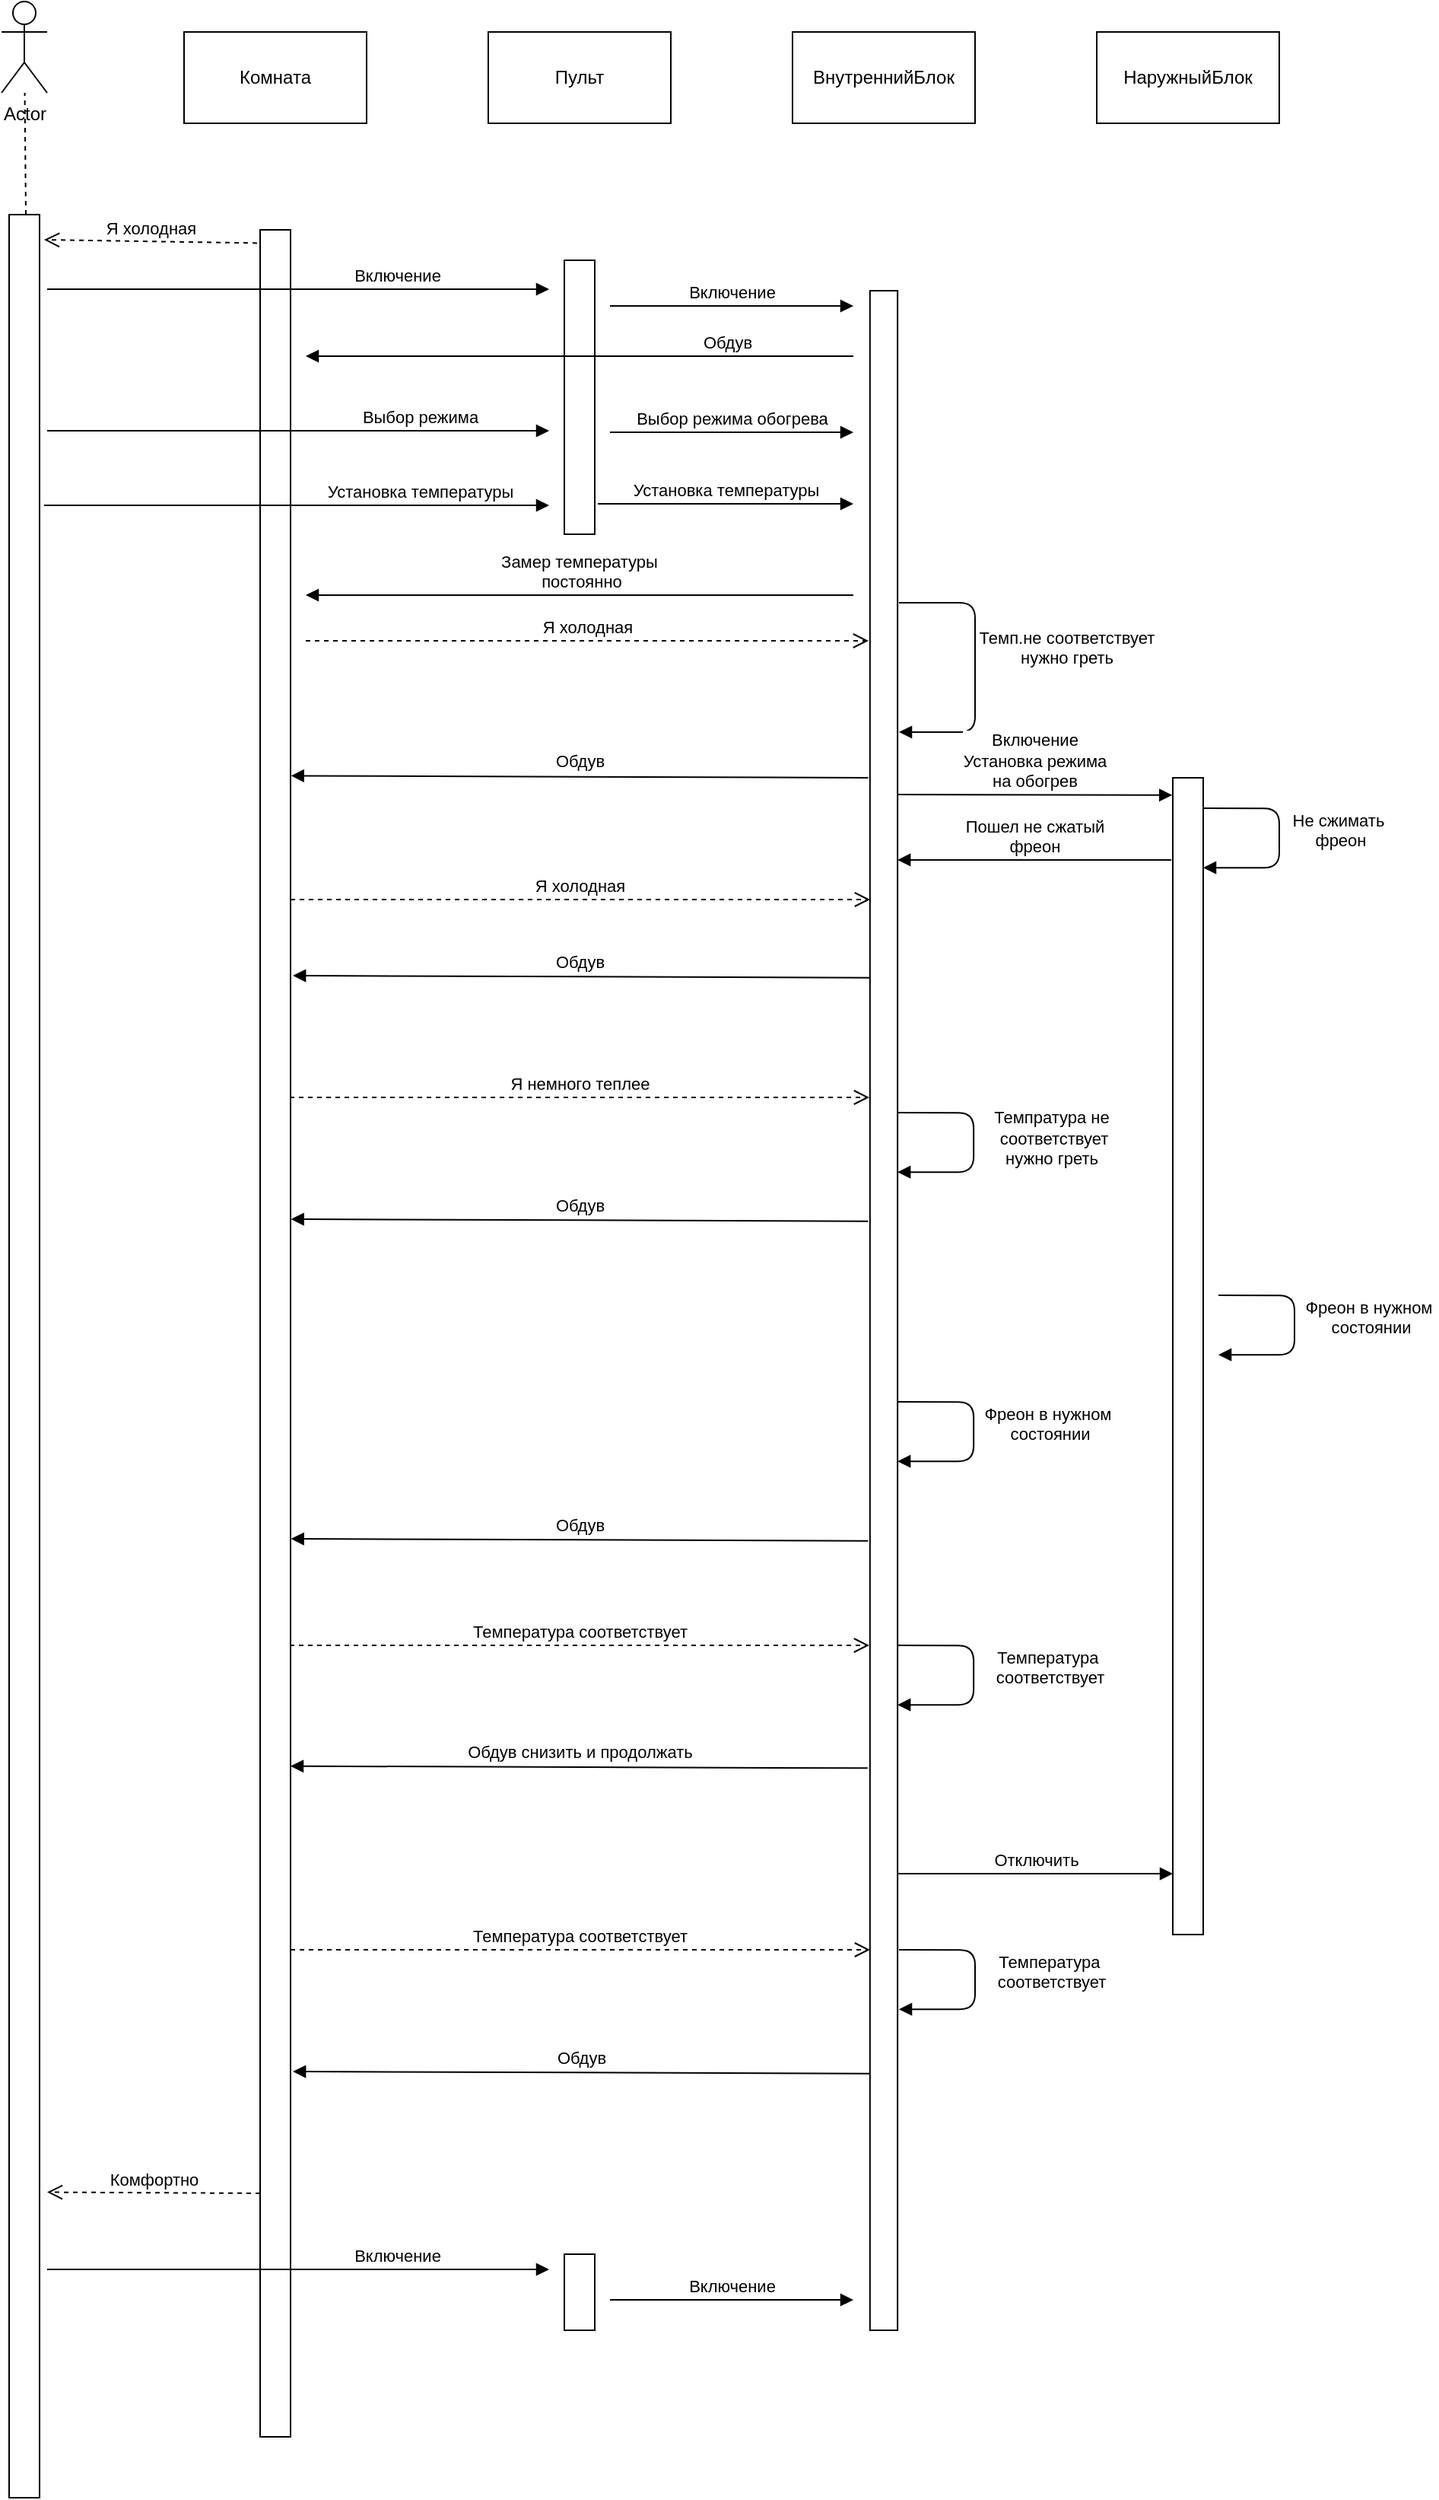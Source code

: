 <mxfile version="15.2.9" type="github">
  <diagram id="fSP1RlAC8vX0w-eQDweL" name="Page-1">
    <mxGraphModel dx="1612" dy="980" grid="1" gridSize="10" guides="1" tooltips="1" connect="1" arrows="1" fold="1" page="1" pageScale="1" pageWidth="827" pageHeight="1169" math="0" shadow="0">
      <root>
        <mxCell id="0" />
        <mxCell id="1" parent="0" />
        <mxCell id="T-YBNMZaAXyBkbNDSHO9-1" value="Actor" style="shape=umlActor;verticalLabelPosition=bottom;verticalAlign=top;html=1;outlineConnect=0;" vertex="1" parent="1">
          <mxGeometry x="40" y="40" width="30" height="60" as="geometry" />
        </mxCell>
        <mxCell id="T-YBNMZaAXyBkbNDSHO9-2" value="&lt;font style=&quot;vertical-align: inherit&quot;&gt;&lt;font style=&quot;vertical-align: inherit&quot;&gt;Комната&lt;/font&gt;&lt;/font&gt;" style="rounded=0;whiteSpace=wrap;html=1;" vertex="1" parent="1">
          <mxGeometry x="160" y="60" width="120" height="60" as="geometry" />
        </mxCell>
        <mxCell id="T-YBNMZaAXyBkbNDSHO9-3" value="&lt;font style=&quot;vertical-align: inherit&quot;&gt;&lt;font style=&quot;vertical-align: inherit&quot;&gt;Пульт&lt;/font&gt;&lt;/font&gt;" style="rounded=0;whiteSpace=wrap;html=1;" vertex="1" parent="1">
          <mxGeometry x="360" y="60" width="120" height="60" as="geometry" />
        </mxCell>
        <mxCell id="T-YBNMZaAXyBkbNDSHO9-4" value="&lt;font style=&quot;vertical-align: inherit&quot;&gt;&lt;font style=&quot;vertical-align: inherit&quot;&gt;ВнутреннийБлок&lt;/font&gt;&lt;/font&gt;" style="rounded=0;whiteSpace=wrap;html=1;" vertex="1" parent="1">
          <mxGeometry x="560" y="60" width="120" height="60" as="geometry" />
        </mxCell>
        <mxCell id="T-YBNMZaAXyBkbNDSHO9-5" value="&lt;font style=&quot;vertical-align: inherit&quot;&gt;&lt;font style=&quot;vertical-align: inherit&quot;&gt;НаружныйБлок&lt;/font&gt;&lt;/font&gt;" style="rounded=0;whiteSpace=wrap;html=1;" vertex="1" parent="1">
          <mxGeometry x="760" y="60" width="120" height="60" as="geometry" />
        </mxCell>
        <mxCell id="T-YBNMZaAXyBkbNDSHO9-6" value="" style="html=1;points=[];perimeter=orthogonalPerimeter;" vertex="1" parent="1">
          <mxGeometry x="45" y="180" width="20" height="1500" as="geometry" />
        </mxCell>
        <mxCell id="T-YBNMZaAXyBkbNDSHO9-7" value="" style="endArrow=none;dashed=1;html=1;" edge="1" parent="1" target="T-YBNMZaAXyBkbNDSHO9-1">
          <mxGeometry width="50" height="50" relative="1" as="geometry">
            <mxPoint x="56" y="180" as="sourcePoint" />
            <mxPoint x="60" y="130" as="targetPoint" />
          </mxGeometry>
        </mxCell>
        <mxCell id="T-YBNMZaAXyBkbNDSHO9-9" value="" style="html=1;points=[];perimeter=orthogonalPerimeter;" vertex="1" parent="1">
          <mxGeometry x="210" y="190" width="20" height="1450" as="geometry" />
        </mxCell>
        <mxCell id="T-YBNMZaAXyBkbNDSHO9-12" value="" style="html=1;points=[];perimeter=orthogonalPerimeter;" vertex="1" parent="1">
          <mxGeometry x="410" y="210" width="20" height="180" as="geometry" />
        </mxCell>
        <mxCell id="T-YBNMZaAXyBkbNDSHO9-14" value="Я холодная" style="html=1;verticalAlign=bottom;endArrow=open;dashed=1;endSize=8;entryX=1.15;entryY=0.011;entryDx=0;entryDy=0;entryPerimeter=0;exitX=-0.1;exitY=0.006;exitDx=0;exitDy=0;exitPerimeter=0;" edge="1" parent="1" source="T-YBNMZaAXyBkbNDSHO9-9" target="T-YBNMZaAXyBkbNDSHO9-6">
          <mxGeometry relative="1" as="geometry">
            <mxPoint x="170" y="200" as="sourcePoint" />
            <mxPoint x="90" y="200" as="targetPoint" />
          </mxGeometry>
        </mxCell>
        <mxCell id="T-YBNMZaAXyBkbNDSHO9-19" value="Включение" style="html=1;verticalAlign=bottom;endArrow=block;" edge="1" parent="1">
          <mxGeometry x="0.394" width="80" relative="1" as="geometry">
            <mxPoint x="70" y="229" as="sourcePoint" />
            <mxPoint x="400" y="229" as="targetPoint" />
            <mxPoint as="offset" />
          </mxGeometry>
        </mxCell>
        <mxCell id="T-YBNMZaAXyBkbNDSHO9-20" value="Включение" style="html=1;verticalAlign=bottom;endArrow=block;" edge="1" parent="1">
          <mxGeometry width="80" relative="1" as="geometry">
            <mxPoint x="440" y="240" as="sourcePoint" />
            <mxPoint x="600" y="240" as="targetPoint" />
          </mxGeometry>
        </mxCell>
        <mxCell id="T-YBNMZaAXyBkbNDSHO9-21" value="" style="html=1;points=[];perimeter=orthogonalPerimeter;" vertex="1" parent="1">
          <mxGeometry x="610.93" y="230" width="18.14" height="1340" as="geometry" />
        </mxCell>
        <mxCell id="T-YBNMZaAXyBkbNDSHO9-24" value="Выбор режима" style="html=1;verticalAlign=bottom;endArrow=block;" edge="1" parent="1">
          <mxGeometry x="0.485" width="80" relative="1" as="geometry">
            <mxPoint x="70" y="322" as="sourcePoint" />
            <mxPoint x="400" y="322" as="targetPoint" />
            <mxPoint as="offset" />
          </mxGeometry>
        </mxCell>
        <mxCell id="T-YBNMZaAXyBkbNDSHO9-25" value="Выбор режима обогрева" style="html=1;verticalAlign=bottom;endArrow=block;" edge="1" parent="1">
          <mxGeometry width="80" relative="1" as="geometry">
            <mxPoint x="440" y="323" as="sourcePoint" />
            <mxPoint x="600" y="323" as="targetPoint" />
          </mxGeometry>
        </mxCell>
        <mxCell id="T-YBNMZaAXyBkbNDSHO9-26" value="Установка температуры" style="html=1;verticalAlign=bottom;endArrow=block;" edge="1" parent="1">
          <mxGeometry x="0.485" width="80" relative="1" as="geometry">
            <mxPoint x="68" y="371" as="sourcePoint" />
            <mxPoint x="400" y="371" as="targetPoint" />
            <mxPoint as="offset" />
          </mxGeometry>
        </mxCell>
        <mxCell id="T-YBNMZaAXyBkbNDSHO9-27" value="Установка температуры" style="html=1;verticalAlign=bottom;endArrow=block;" edge="1" parent="1">
          <mxGeometry x="-0.005" width="80" relative="1" as="geometry">
            <mxPoint x="432" y="370" as="sourcePoint" />
            <mxPoint x="600" y="370" as="targetPoint" />
            <mxPoint as="offset" />
          </mxGeometry>
        </mxCell>
        <mxCell id="T-YBNMZaAXyBkbNDSHO9-28" value="Замер температуры&amp;nbsp;&lt;br&gt;постоянно" style="html=1;verticalAlign=bottom;endArrow=block;" edge="1" parent="1">
          <mxGeometry x="-0.003" width="80" relative="1" as="geometry">
            <mxPoint x="600" y="430" as="sourcePoint" />
            <mxPoint x="240" y="430" as="targetPoint" />
            <mxPoint as="offset" />
          </mxGeometry>
        </mxCell>
        <mxCell id="T-YBNMZaAXyBkbNDSHO9-29" value="Я холодная" style="html=1;verticalAlign=bottom;endArrow=open;dashed=1;endSize=8;" edge="1" parent="1">
          <mxGeometry x="-0.003" relative="1" as="geometry">
            <mxPoint x="240" y="460" as="sourcePoint" />
            <mxPoint x="610" y="460" as="targetPoint" />
            <mxPoint as="offset" />
            <Array as="points">
              <mxPoint x="350" y="460" />
            </Array>
          </mxGeometry>
        </mxCell>
        <mxCell id="T-YBNMZaAXyBkbNDSHO9-31" value="Обдув" style="html=1;verticalAlign=bottom;endArrow=block;" edge="1" parent="1">
          <mxGeometry x="-0.537" width="80" relative="1" as="geometry">
            <mxPoint x="600" y="273" as="sourcePoint" />
            <mxPoint x="240" y="273" as="targetPoint" />
            <mxPoint as="offset" />
          </mxGeometry>
        </mxCell>
        <mxCell id="T-YBNMZaAXyBkbNDSHO9-32" value="Темп.не соответствует &lt;br&gt;нужно греть" style="html=1;verticalAlign=bottom;endArrow=block;exitX=1.051;exitY=0.153;exitDx=0;exitDy=0;exitPerimeter=0;" edge="1" parent="1" source="T-YBNMZaAXyBkbNDSHO9-21">
          <mxGeometry x="0.027" y="60" width="80" relative="1" as="geometry">
            <mxPoint x="648" y="480" as="sourcePoint" />
            <mxPoint x="630" y="520" as="targetPoint" />
            <Array as="points">
              <mxPoint x="680" y="435" />
              <mxPoint x="680" y="520" />
            </Array>
            <mxPoint as="offset" />
          </mxGeometry>
        </mxCell>
        <mxCell id="T-YBNMZaAXyBkbNDSHO9-33" value="" style="html=1;points=[];perimeter=orthogonalPerimeter;" vertex="1" parent="1">
          <mxGeometry x="810" y="550" width="20" height="760" as="geometry" />
        </mxCell>
        <mxCell id="T-YBNMZaAXyBkbNDSHO9-34" value="Включение&lt;br&gt;Установка режима&lt;br&gt;на обогрев" style="html=1;verticalAlign=bottom;endArrow=block;entryX=-0.02;entryY=0.015;entryDx=0;entryDy=0;entryPerimeter=0;" edge="1" parent="1" target="T-YBNMZaAXyBkbNDSHO9-33">
          <mxGeometry width="80" relative="1" as="geometry">
            <mxPoint x="629" y="561" as="sourcePoint" />
            <mxPoint x="809.07" y="570" as="targetPoint" />
          </mxGeometry>
        </mxCell>
        <mxCell id="T-YBNMZaAXyBkbNDSHO9-35" value="Не сжимать&amp;nbsp;&lt;br&gt;фреон" style="html=1;verticalAlign=bottom;endArrow=block;exitX=1.051;exitY=0.153;exitDx=0;exitDy=0;exitPerimeter=0;" edge="1" parent="1">
          <mxGeometry x="0.15" y="40" width="80" relative="1" as="geometry">
            <mxPoint x="829.995" y="570" as="sourcePoint" />
            <mxPoint x="830" y="609.08" as="targetPoint" />
            <Array as="points">
              <mxPoint x="880" y="570.08" />
              <mxPoint x="880" y="609.08" />
            </Array>
            <mxPoint as="offset" />
          </mxGeometry>
        </mxCell>
        <mxCell id="T-YBNMZaAXyBkbNDSHO9-36" value="Пошел не сжатый&lt;br&gt;фреон" style="html=1;verticalAlign=bottom;endArrow=block;exitX=-0.05;exitY=0.071;exitDx=0;exitDy=0;exitPerimeter=0;" edge="1" parent="1" source="T-YBNMZaAXyBkbNDSHO9-33" target="T-YBNMZaAXyBkbNDSHO9-21">
          <mxGeometry width="80" relative="1" as="geometry">
            <mxPoint x="700" y="670" as="sourcePoint" />
            <mxPoint x="880.403" y="670.02" as="targetPoint" />
          </mxGeometry>
        </mxCell>
        <mxCell id="T-YBNMZaAXyBkbNDSHO9-37" value="Обдув" style="html=1;verticalAlign=bottom;endArrow=block;entryX=1.025;entryY=0.053;entryDx=0;entryDy=0;entryPerimeter=0;exitX=-0.059;exitY=0.032;exitDx=0;exitDy=0;exitPerimeter=0;" edge="1" parent="1">
          <mxGeometry y="-1" width="80" relative="1" as="geometry">
            <mxPoint x="609.68" y="550" as="sourcePoint" />
            <mxPoint x="230.32" y="548.68" as="targetPoint" />
            <mxPoint as="offset" />
          </mxGeometry>
        </mxCell>
        <mxCell id="T-YBNMZaAXyBkbNDSHO9-38" value="Обдув" style="html=1;verticalAlign=bottom;endArrow=block;entryX=1.025;entryY=0.053;entryDx=0;entryDy=0;entryPerimeter=0;exitX=-0.059;exitY=0.032;exitDx=0;exitDy=0;exitPerimeter=0;" edge="1" parent="1">
          <mxGeometry x="0.007" y="-1" width="80" relative="1" as="geometry">
            <mxPoint x="610.93" y="681.32" as="sourcePoint" />
            <mxPoint x="231.57" y="680" as="targetPoint" />
            <mxPoint as="offset" />
          </mxGeometry>
        </mxCell>
        <mxCell id="T-YBNMZaAXyBkbNDSHO9-41" value="Я холодная" style="html=1;verticalAlign=bottom;endArrow=open;dashed=1;endSize=8;entryX=0.004;entryY=0.151;entryDx=0;entryDy=0;entryPerimeter=0;" edge="1" parent="1">
          <mxGeometry x="-0.003" relative="1" as="geometry">
            <mxPoint x="230" y="630" as="sourcePoint" />
            <mxPoint x="611.003" y="630" as="targetPoint" />
            <mxPoint as="offset" />
          </mxGeometry>
        </mxCell>
        <mxCell id="T-YBNMZaAXyBkbNDSHO9-42" value="Я немного теплее" style="html=1;verticalAlign=bottom;endArrow=open;dashed=1;endSize=8;entryX=0.004;entryY=0.151;entryDx=0;entryDy=0;entryPerimeter=0;" edge="1" parent="1">
          <mxGeometry x="-0.003" relative="1" as="geometry">
            <mxPoint x="229.5" y="760" as="sourcePoint" />
            <mxPoint x="610.503" y="760" as="targetPoint" />
            <mxPoint as="offset" />
          </mxGeometry>
        </mxCell>
        <mxCell id="T-YBNMZaAXyBkbNDSHO9-43" value="Темпратура не&lt;br&gt;&amp;nbsp;соответствует &lt;br&gt;нужно греть" style="html=1;verticalAlign=bottom;endArrow=block;exitX=1.051;exitY=0.153;exitDx=0;exitDy=0;exitPerimeter=0;" edge="1" parent="1">
          <mxGeometry x="0.281" y="-51" width="80" relative="1" as="geometry">
            <mxPoint x="629.07" y="770" as="sourcePoint" />
            <mxPoint x="629.075" y="809.08" as="targetPoint" />
            <Array as="points">
              <mxPoint x="679.075" y="770.08" />
              <mxPoint x="679.075" y="809.08" />
            </Array>
            <mxPoint x="51" y="51" as="offset" />
          </mxGeometry>
        </mxCell>
        <mxCell id="T-YBNMZaAXyBkbNDSHO9-44" value="Обдув" style="html=1;verticalAlign=bottom;endArrow=block;entryX=1.025;entryY=0.053;entryDx=0;entryDy=0;entryPerimeter=0;exitX=-0.059;exitY=0.032;exitDx=0;exitDy=0;exitPerimeter=0;" edge="1" parent="1">
          <mxGeometry y="-1" width="80" relative="1" as="geometry">
            <mxPoint x="609.68" y="841.32" as="sourcePoint" />
            <mxPoint x="230.32" y="840.0" as="targetPoint" />
            <mxPoint as="offset" />
          </mxGeometry>
        </mxCell>
        <mxCell id="T-YBNMZaAXyBkbNDSHO9-45" value="Фреон в нужном&amp;nbsp;&lt;br&gt;состоянии" style="html=1;verticalAlign=bottom;endArrow=block;exitX=1.051;exitY=0.153;exitDx=0;exitDy=0;exitPerimeter=0;" edge="1" parent="1">
          <mxGeometry x="0.15" y="50" width="80" relative="1" as="geometry">
            <mxPoint x="629.07" y="960" as="sourcePoint" />
            <mxPoint x="629.075" y="999.08" as="targetPoint" />
            <Array as="points">
              <mxPoint x="679.075" y="960.08" />
              <mxPoint x="679.075" y="999.08" />
            </Array>
            <mxPoint as="offset" />
          </mxGeometry>
        </mxCell>
        <mxCell id="T-YBNMZaAXyBkbNDSHO9-46" value="Фреон в нужном&amp;nbsp;&lt;br&gt;состоянии" style="html=1;verticalAlign=bottom;endArrow=block;exitX=1.051;exitY=0.153;exitDx=0;exitDy=0;exitPerimeter=0;" edge="1" parent="1">
          <mxGeometry x="0.15" y="50" width="80" relative="1" as="geometry">
            <mxPoint x="840" y="890" as="sourcePoint" />
            <mxPoint x="840.005" y="929.08" as="targetPoint" />
            <Array as="points">
              <mxPoint x="890.005" y="890.08" />
              <mxPoint x="890.005" y="929.08" />
            </Array>
            <mxPoint as="offset" />
          </mxGeometry>
        </mxCell>
        <mxCell id="T-YBNMZaAXyBkbNDSHO9-48" value="Обдув" style="html=1;verticalAlign=bottom;endArrow=block;entryX=1.025;entryY=0.053;entryDx=0;entryDy=0;entryPerimeter=0;exitX=-0.059;exitY=0.032;exitDx=0;exitDy=0;exitPerimeter=0;" edge="1" parent="1">
          <mxGeometry y="-1" width="80" relative="1" as="geometry">
            <mxPoint x="609.68" y="1051.32" as="sourcePoint" />
            <mxPoint x="230.32" y="1050.0" as="targetPoint" />
            <mxPoint as="offset" />
          </mxGeometry>
        </mxCell>
        <mxCell id="T-YBNMZaAXyBkbNDSHO9-49" value="Температура соответствует" style="html=1;verticalAlign=bottom;endArrow=open;dashed=1;endSize=8;entryX=0.004;entryY=0.151;entryDx=0;entryDy=0;entryPerimeter=0;" edge="1" parent="1">
          <mxGeometry x="-0.003" relative="1" as="geometry">
            <mxPoint x="229.5" y="1120" as="sourcePoint" />
            <mxPoint x="610.503" y="1120" as="targetPoint" />
            <mxPoint as="offset" />
          </mxGeometry>
        </mxCell>
        <mxCell id="T-YBNMZaAXyBkbNDSHO9-50" value="Температура&amp;nbsp;&lt;br&gt;соответствует" style="html=1;verticalAlign=bottom;endArrow=block;exitX=1.051;exitY=0.153;exitDx=0;exitDy=0;exitPerimeter=0;" edge="1" parent="1">
          <mxGeometry x="0.15" y="50" width="80" relative="1" as="geometry">
            <mxPoint x="629.07" y="1120" as="sourcePoint" />
            <mxPoint x="629.075" y="1159.08" as="targetPoint" />
            <Array as="points">
              <mxPoint x="679.075" y="1120.08" />
              <mxPoint x="679.075" y="1159.08" />
            </Array>
            <mxPoint as="offset" />
          </mxGeometry>
        </mxCell>
        <mxCell id="T-YBNMZaAXyBkbNDSHO9-52" value="Обдув снизить и продолжать" style="html=1;verticalAlign=bottom;endArrow=block;entryX=1.025;entryY=0.053;entryDx=0;entryDy=0;entryPerimeter=0;exitX=-0.059;exitY=0.032;exitDx=0;exitDy=0;exitPerimeter=0;" edge="1" parent="1">
          <mxGeometry x="-0.002" y="-1" width="80" relative="1" as="geometry">
            <mxPoint x="609.36" y="1200.66" as="sourcePoint" />
            <mxPoint x="230.0" y="1199.34" as="targetPoint" />
            <mxPoint as="offset" />
          </mxGeometry>
        </mxCell>
        <mxCell id="T-YBNMZaAXyBkbNDSHO9-53" value="Отключить" style="html=1;verticalAlign=bottom;endArrow=block;exitX=1.007;exitY=0.207;exitDx=0;exitDy=0;exitPerimeter=0;entryX=-0.02;entryY=0.015;entryDx=0;entryDy=0;entryPerimeter=0;" edge="1" parent="1">
          <mxGeometry width="80" relative="1" as="geometry">
            <mxPoint x="629.6" y="1270" as="sourcePoint" />
            <mxPoint x="810.003" y="1270.02" as="targetPoint" />
          </mxGeometry>
        </mxCell>
        <mxCell id="T-YBNMZaAXyBkbNDSHO9-54" value="Температура&amp;nbsp;&lt;br&gt;соответствует" style="html=1;verticalAlign=bottom;endArrow=block;exitX=1.051;exitY=0.153;exitDx=0;exitDy=0;exitPerimeter=0;" edge="1" parent="1">
          <mxGeometry x="0.15" y="50" width="80" relative="1" as="geometry">
            <mxPoint x="630" y="1320" as="sourcePoint" />
            <mxPoint x="630.005" y="1359.08" as="targetPoint" />
            <Array as="points">
              <mxPoint x="680.005" y="1320.08" />
              <mxPoint x="680.005" y="1359.08" />
            </Array>
            <mxPoint as="offset" />
          </mxGeometry>
        </mxCell>
        <mxCell id="T-YBNMZaAXyBkbNDSHO9-55" value="Температура соответствует" style="html=1;verticalAlign=bottom;endArrow=open;dashed=1;endSize=8;entryX=0.004;entryY=0.151;entryDx=0;entryDy=0;entryPerimeter=0;" edge="1" parent="1">
          <mxGeometry x="-0.003" relative="1" as="geometry">
            <mxPoint x="230" y="1320" as="sourcePoint" />
            <mxPoint x="611.003" y="1320" as="targetPoint" />
            <mxPoint as="offset" />
          </mxGeometry>
        </mxCell>
        <mxCell id="T-YBNMZaAXyBkbNDSHO9-56" value="Обдув" style="html=1;verticalAlign=bottom;endArrow=block;entryX=1.025;entryY=0.053;entryDx=0;entryDy=0;entryPerimeter=0;exitX=-0.059;exitY=0.032;exitDx=0;exitDy=0;exitPerimeter=0;" edge="1" parent="1">
          <mxGeometry y="-1" width="80" relative="1" as="geometry">
            <mxPoint x="610.93" y="1401.32" as="sourcePoint" />
            <mxPoint x="231.57" y="1400.0" as="targetPoint" />
            <mxPoint as="offset" />
          </mxGeometry>
        </mxCell>
        <mxCell id="T-YBNMZaAXyBkbNDSHO9-57" value="Комфортно" style="html=1;verticalAlign=bottom;endArrow=open;dashed=1;endSize=8;entryX=1.15;entryY=0.011;entryDx=0;entryDy=0;entryPerimeter=0;exitX=-0.1;exitY=0.006;exitDx=0;exitDy=0;exitPerimeter=0;" edge="1" parent="1">
          <mxGeometry relative="1" as="geometry">
            <mxPoint x="210" y="1480" as="sourcePoint" />
            <mxPoint x="70" y="1479.26" as="targetPoint" />
          </mxGeometry>
        </mxCell>
        <mxCell id="T-YBNMZaAXyBkbNDSHO9-58" value="" style="html=1;points=[];perimeter=orthogonalPerimeter;" vertex="1" parent="1">
          <mxGeometry x="410" y="1520" width="20" height="50" as="geometry" />
        </mxCell>
        <mxCell id="T-YBNMZaAXyBkbNDSHO9-59" value="Включение" style="html=1;verticalAlign=bottom;endArrow=block;" edge="1" parent="1">
          <mxGeometry x="0.394" width="80" relative="1" as="geometry">
            <mxPoint x="70" y="1530" as="sourcePoint" />
            <mxPoint x="400" y="1530" as="targetPoint" />
            <mxPoint as="offset" />
          </mxGeometry>
        </mxCell>
        <mxCell id="T-YBNMZaAXyBkbNDSHO9-60" value="Включение" style="html=1;verticalAlign=bottom;endArrow=block;" edge="1" parent="1">
          <mxGeometry width="80" relative="1" as="geometry">
            <mxPoint x="440" y="1550" as="sourcePoint" />
            <mxPoint x="600" y="1550" as="targetPoint" />
          </mxGeometry>
        </mxCell>
      </root>
    </mxGraphModel>
  </diagram>
</mxfile>
